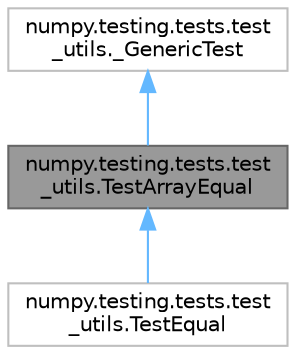 digraph "numpy.testing.tests.test_utils.TestArrayEqual"
{
 // LATEX_PDF_SIZE
  bgcolor="transparent";
  edge [fontname=Helvetica,fontsize=10,labelfontname=Helvetica,labelfontsize=10];
  node [fontname=Helvetica,fontsize=10,shape=box,height=0.2,width=0.4];
  Node1 [id="Node000001",label="numpy.testing.tests.test\l_utils.TestArrayEqual",height=0.2,width=0.4,color="gray40", fillcolor="grey60", style="filled", fontcolor="black",tooltip=" "];
  Node2 -> Node1 [id="edge3_Node000001_Node000002",dir="back",color="steelblue1",style="solid",tooltip=" "];
  Node2 [id="Node000002",label="numpy.testing.tests.test\l_utils._GenericTest",height=0.2,width=0.4,color="grey75", fillcolor="white", style="filled",URL="$d6/dea/classnumpy_1_1testing_1_1tests_1_1test__utils_1_1__GenericTest.html",tooltip=" "];
  Node1 -> Node3 [id="edge4_Node000001_Node000003",dir="back",color="steelblue1",style="solid",tooltip=" "];
  Node3 [id="Node000003",label="numpy.testing.tests.test\l_utils.TestEqual",height=0.2,width=0.4,color="grey75", fillcolor="white", style="filled",URL="$db/de5/classnumpy_1_1testing_1_1tests_1_1test__utils_1_1TestEqual.html",tooltip=" "];
}
